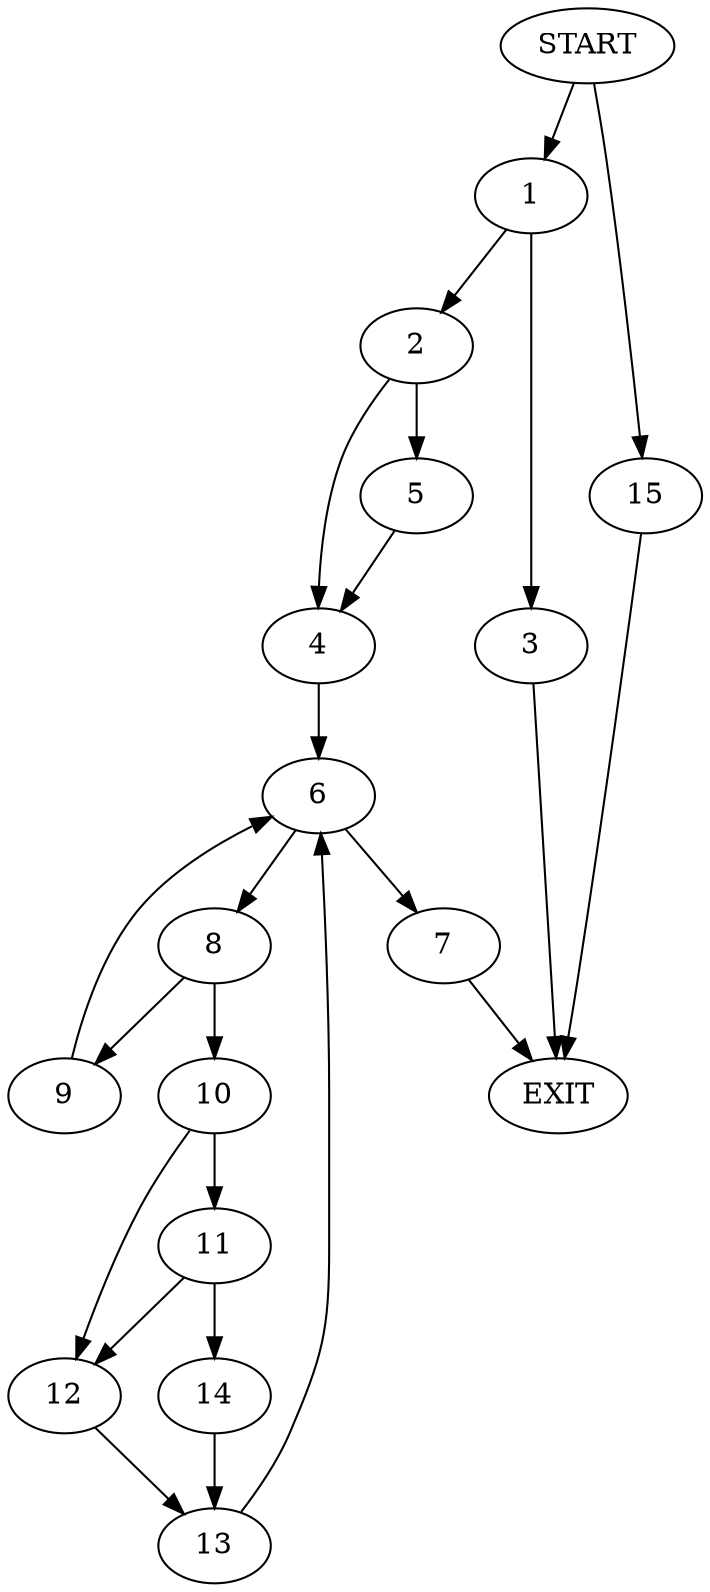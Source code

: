 digraph {
0 [label="START"]
16 [label="EXIT"]
0 -> 1
1 -> 2
1 -> 3
2 -> 4
2 -> 5
3 -> 16
5 -> 4
4 -> 6
6 -> 7
6 -> 8
8 -> 9
8 -> 10
7 -> 16
10 -> 11
10 -> 12
9 -> 6
12 -> 13
11 -> 14
11 -> 12
14 -> 13
13 -> 6
0 -> 15
15 -> 16
}
